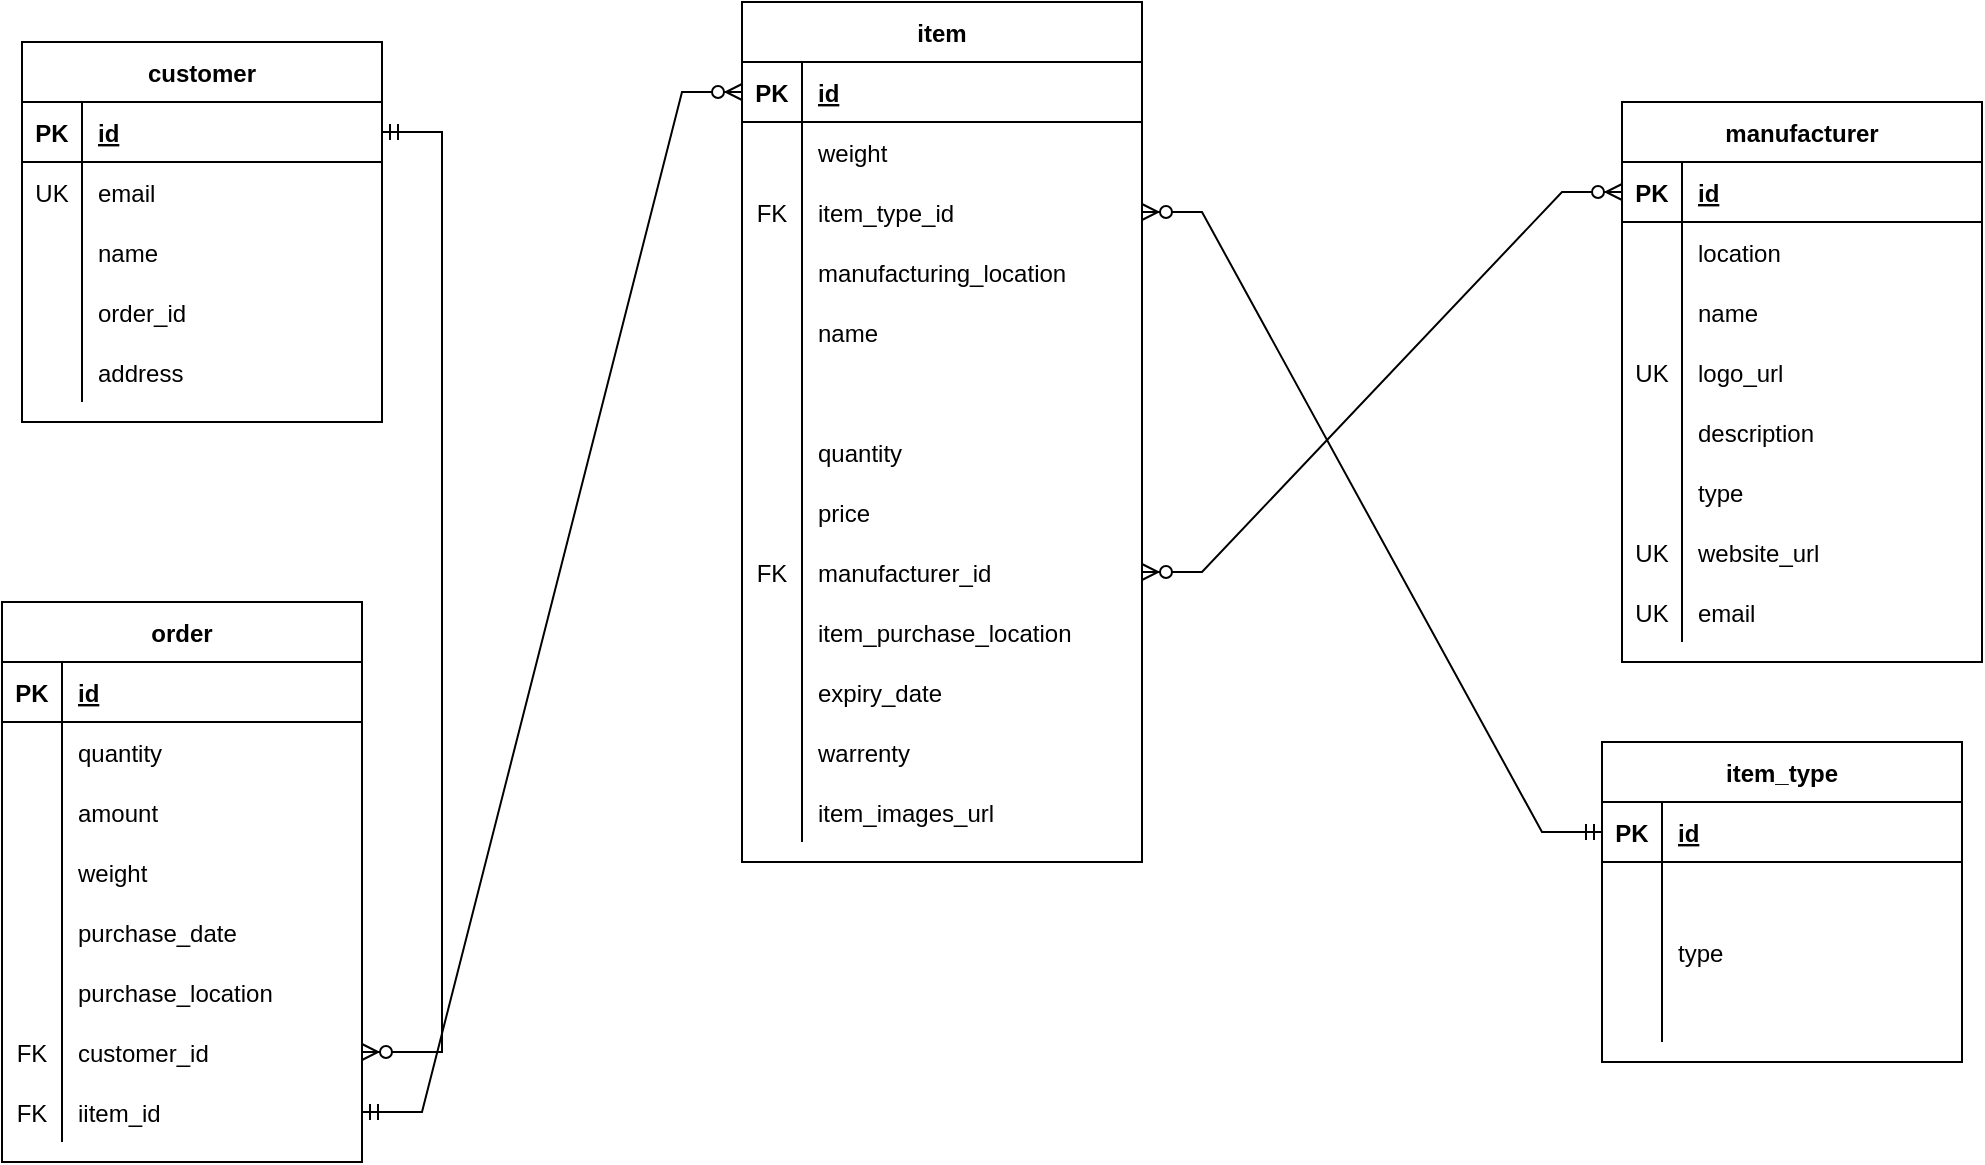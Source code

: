 <mxfile version="16.2.4" type="device"><diagram id="jV7rqLQw4qnhSRSCSf5V" name="Page-1"><mxGraphModel dx="1258" dy="582" grid="1" gridSize="10" guides="1" tooltips="1" connect="1" arrows="1" fold="1" page="1" pageScale="1" pageWidth="827" pageHeight="1169" math="0" shadow="0"><root><mxCell id="0"/><mxCell id="1" parent="0"/><mxCell id="9adHkQ5XP_OvBpDI0vFE-1" value="customer" style="shape=table;startSize=30;container=1;collapsible=1;childLayout=tableLayout;fixedRows=1;rowLines=0;fontStyle=1;align=center;resizeLast=1;" parent="1" vertex="1"><mxGeometry x="90" y="60" width="180" height="190" as="geometry"/></mxCell><mxCell id="9adHkQ5XP_OvBpDI0vFE-2" value="" style="shape=tableRow;horizontal=0;startSize=0;swimlaneHead=0;swimlaneBody=0;fillColor=none;collapsible=0;dropTarget=0;points=[[0,0.5],[1,0.5]];portConstraint=eastwest;top=0;left=0;right=0;bottom=1;" parent="9adHkQ5XP_OvBpDI0vFE-1" vertex="1"><mxGeometry y="30" width="180" height="30" as="geometry"/></mxCell><mxCell id="9adHkQ5XP_OvBpDI0vFE-3" value="PK" style="shape=partialRectangle;connectable=0;fillColor=none;top=0;left=0;bottom=0;right=0;fontStyle=1;overflow=hidden;" parent="9adHkQ5XP_OvBpDI0vFE-2" vertex="1"><mxGeometry width="30" height="30" as="geometry"><mxRectangle width="30" height="30" as="alternateBounds"/></mxGeometry></mxCell><mxCell id="9adHkQ5XP_OvBpDI0vFE-4" value="id" style="shape=partialRectangle;connectable=0;fillColor=none;top=0;left=0;bottom=0;right=0;align=left;spacingLeft=6;fontStyle=5;overflow=hidden;" parent="9adHkQ5XP_OvBpDI0vFE-2" vertex="1"><mxGeometry x="30" width="150" height="30" as="geometry"><mxRectangle width="150" height="30" as="alternateBounds"/></mxGeometry></mxCell><mxCell id="9adHkQ5XP_OvBpDI0vFE-5" value="" style="shape=tableRow;horizontal=0;startSize=0;swimlaneHead=0;swimlaneBody=0;fillColor=none;collapsible=0;dropTarget=0;points=[[0,0.5],[1,0.5]];portConstraint=eastwest;top=0;left=0;right=0;bottom=0;" parent="9adHkQ5XP_OvBpDI0vFE-1" vertex="1"><mxGeometry y="60" width="180" height="30" as="geometry"/></mxCell><mxCell id="9adHkQ5XP_OvBpDI0vFE-6" value="UK" style="shape=partialRectangle;connectable=0;fillColor=none;top=0;left=0;bottom=0;right=0;editable=1;overflow=hidden;" parent="9adHkQ5XP_OvBpDI0vFE-5" vertex="1"><mxGeometry width="30" height="30" as="geometry"><mxRectangle width="30" height="30" as="alternateBounds"/></mxGeometry></mxCell><mxCell id="9adHkQ5XP_OvBpDI0vFE-7" value="email" style="shape=partialRectangle;connectable=0;fillColor=none;top=0;left=0;bottom=0;right=0;align=left;spacingLeft=6;overflow=hidden;" parent="9adHkQ5XP_OvBpDI0vFE-5" vertex="1"><mxGeometry x="30" width="150" height="30" as="geometry"><mxRectangle width="150" height="30" as="alternateBounds"/></mxGeometry></mxCell><mxCell id="9adHkQ5XP_OvBpDI0vFE-8" value="" style="shape=tableRow;horizontal=0;startSize=0;swimlaneHead=0;swimlaneBody=0;fillColor=none;collapsible=0;dropTarget=0;points=[[0,0.5],[1,0.5]];portConstraint=eastwest;top=0;left=0;right=0;bottom=0;" parent="9adHkQ5XP_OvBpDI0vFE-1" vertex="1"><mxGeometry y="90" width="180" height="30" as="geometry"/></mxCell><mxCell id="9adHkQ5XP_OvBpDI0vFE-9" value="" style="shape=partialRectangle;connectable=0;fillColor=none;top=0;left=0;bottom=0;right=0;editable=1;overflow=hidden;" parent="9adHkQ5XP_OvBpDI0vFE-8" vertex="1"><mxGeometry width="30" height="30" as="geometry"><mxRectangle width="30" height="30" as="alternateBounds"/></mxGeometry></mxCell><mxCell id="9adHkQ5XP_OvBpDI0vFE-10" value="name" style="shape=partialRectangle;connectable=0;fillColor=none;top=0;left=0;bottom=0;right=0;align=left;spacingLeft=6;overflow=hidden;" parent="9adHkQ5XP_OvBpDI0vFE-8" vertex="1"><mxGeometry x="30" width="150" height="30" as="geometry"><mxRectangle width="150" height="30" as="alternateBounds"/></mxGeometry></mxCell><mxCell id="9adHkQ5XP_OvBpDI0vFE-11" value="" style="shape=tableRow;horizontal=0;startSize=0;swimlaneHead=0;swimlaneBody=0;fillColor=none;collapsible=0;dropTarget=0;points=[[0,0.5],[1,0.5]];portConstraint=eastwest;top=0;left=0;right=0;bottom=0;" parent="9adHkQ5XP_OvBpDI0vFE-1" vertex="1"><mxGeometry y="120" width="180" height="30" as="geometry"/></mxCell><mxCell id="9adHkQ5XP_OvBpDI0vFE-12" value="" style="shape=partialRectangle;connectable=0;fillColor=none;top=0;left=0;bottom=0;right=0;editable=1;overflow=hidden;" parent="9adHkQ5XP_OvBpDI0vFE-11" vertex="1"><mxGeometry width="30" height="30" as="geometry"><mxRectangle width="30" height="30" as="alternateBounds"/></mxGeometry></mxCell><mxCell id="9adHkQ5XP_OvBpDI0vFE-13" value="order_id" style="shape=partialRectangle;connectable=0;fillColor=none;top=0;left=0;bottom=0;right=0;align=left;spacingLeft=6;overflow=hidden;" parent="9adHkQ5XP_OvBpDI0vFE-11" vertex="1"><mxGeometry x="30" width="150" height="30" as="geometry"><mxRectangle width="150" height="30" as="alternateBounds"/></mxGeometry></mxCell><mxCell id="9adHkQ5XP_OvBpDI0vFE-157" value="" style="shape=tableRow;horizontal=0;startSize=0;swimlaneHead=0;swimlaneBody=0;fillColor=none;collapsible=0;dropTarget=0;points=[[0,0.5],[1,0.5]];portConstraint=eastwest;top=0;left=0;right=0;bottom=0;" parent="9adHkQ5XP_OvBpDI0vFE-1" vertex="1"><mxGeometry y="150" width="180" height="30" as="geometry"/></mxCell><mxCell id="9adHkQ5XP_OvBpDI0vFE-158" value="" style="shape=partialRectangle;connectable=0;fillColor=none;top=0;left=0;bottom=0;right=0;editable=1;overflow=hidden;" parent="9adHkQ5XP_OvBpDI0vFE-157" vertex="1"><mxGeometry width="30" height="30" as="geometry"><mxRectangle width="30" height="30" as="alternateBounds"/></mxGeometry></mxCell><mxCell id="9adHkQ5XP_OvBpDI0vFE-159" value="address" style="shape=partialRectangle;connectable=0;fillColor=none;top=0;left=0;bottom=0;right=0;align=left;spacingLeft=6;overflow=hidden;" parent="9adHkQ5XP_OvBpDI0vFE-157" vertex="1"><mxGeometry x="30" width="150" height="30" as="geometry"><mxRectangle width="150" height="30" as="alternateBounds"/></mxGeometry></mxCell><mxCell id="9adHkQ5XP_OvBpDI0vFE-14" value="item" style="shape=table;startSize=30;container=1;collapsible=1;childLayout=tableLayout;fixedRows=1;rowLines=0;fontStyle=1;align=center;resizeLast=1;" parent="1" vertex="1"><mxGeometry x="450" y="40" width="200" height="430" as="geometry"/></mxCell><mxCell id="9adHkQ5XP_OvBpDI0vFE-15" value="" style="shape=tableRow;horizontal=0;startSize=0;swimlaneHead=0;swimlaneBody=0;fillColor=none;collapsible=0;dropTarget=0;points=[[0,0.5],[1,0.5]];portConstraint=eastwest;top=0;left=0;right=0;bottom=1;" parent="9adHkQ5XP_OvBpDI0vFE-14" vertex="1"><mxGeometry y="30" width="200" height="30" as="geometry"/></mxCell><mxCell id="9adHkQ5XP_OvBpDI0vFE-16" value="PK" style="shape=partialRectangle;connectable=0;fillColor=none;top=0;left=0;bottom=0;right=0;fontStyle=1;overflow=hidden;" parent="9adHkQ5XP_OvBpDI0vFE-15" vertex="1"><mxGeometry width="30" height="30" as="geometry"><mxRectangle width="30" height="30" as="alternateBounds"/></mxGeometry></mxCell><mxCell id="9adHkQ5XP_OvBpDI0vFE-17" value="id" style="shape=partialRectangle;connectable=0;fillColor=none;top=0;left=0;bottom=0;right=0;align=left;spacingLeft=6;fontStyle=5;overflow=hidden;" parent="9adHkQ5XP_OvBpDI0vFE-15" vertex="1"><mxGeometry x="30" width="170" height="30" as="geometry"><mxRectangle width="170" height="30" as="alternateBounds"/></mxGeometry></mxCell><mxCell id="9adHkQ5XP_OvBpDI0vFE-18" value="" style="shape=tableRow;horizontal=0;startSize=0;swimlaneHead=0;swimlaneBody=0;fillColor=none;collapsible=0;dropTarget=0;points=[[0,0.5],[1,0.5]];portConstraint=eastwest;top=0;left=0;right=0;bottom=0;" parent="9adHkQ5XP_OvBpDI0vFE-14" vertex="1"><mxGeometry y="60" width="200" height="30" as="geometry"/></mxCell><mxCell id="9adHkQ5XP_OvBpDI0vFE-19" value="" style="shape=partialRectangle;connectable=0;fillColor=none;top=0;left=0;bottom=0;right=0;editable=1;overflow=hidden;" parent="9adHkQ5XP_OvBpDI0vFE-18" vertex="1"><mxGeometry width="30" height="30" as="geometry"><mxRectangle width="30" height="30" as="alternateBounds"/></mxGeometry></mxCell><mxCell id="9adHkQ5XP_OvBpDI0vFE-20" value="weight" style="shape=partialRectangle;connectable=0;fillColor=none;top=0;left=0;bottom=0;right=0;align=left;spacingLeft=6;overflow=hidden;" parent="9adHkQ5XP_OvBpDI0vFE-18" vertex="1"><mxGeometry x="30" width="170" height="30" as="geometry"><mxRectangle width="170" height="30" as="alternateBounds"/></mxGeometry></mxCell><mxCell id="9adHkQ5XP_OvBpDI0vFE-21" value="" style="shape=tableRow;horizontal=0;startSize=0;swimlaneHead=0;swimlaneBody=0;fillColor=none;collapsible=0;dropTarget=0;points=[[0,0.5],[1,0.5]];portConstraint=eastwest;top=0;left=0;right=0;bottom=0;" parent="9adHkQ5XP_OvBpDI0vFE-14" vertex="1"><mxGeometry y="90" width="200" height="30" as="geometry"/></mxCell><mxCell id="9adHkQ5XP_OvBpDI0vFE-22" value="FK" style="shape=partialRectangle;connectable=0;fillColor=none;top=0;left=0;bottom=0;right=0;editable=1;overflow=hidden;" parent="9adHkQ5XP_OvBpDI0vFE-21" vertex="1"><mxGeometry width="30" height="30" as="geometry"><mxRectangle width="30" height="30" as="alternateBounds"/></mxGeometry></mxCell><mxCell id="9adHkQ5XP_OvBpDI0vFE-23" value="item_type_id" style="shape=partialRectangle;connectable=0;fillColor=none;top=0;left=0;bottom=0;right=0;align=left;spacingLeft=6;overflow=hidden;" parent="9adHkQ5XP_OvBpDI0vFE-21" vertex="1"><mxGeometry x="30" width="170" height="30" as="geometry"><mxRectangle width="170" height="30" as="alternateBounds"/></mxGeometry></mxCell><mxCell id="9adHkQ5XP_OvBpDI0vFE-24" value="" style="shape=tableRow;horizontal=0;startSize=0;swimlaneHead=0;swimlaneBody=0;fillColor=none;collapsible=0;dropTarget=0;points=[[0,0.5],[1,0.5]];portConstraint=eastwest;top=0;left=0;right=0;bottom=0;" parent="9adHkQ5XP_OvBpDI0vFE-14" vertex="1"><mxGeometry y="120" width="200" height="30" as="geometry"/></mxCell><mxCell id="9adHkQ5XP_OvBpDI0vFE-25" value="" style="shape=partialRectangle;connectable=0;fillColor=none;top=0;left=0;bottom=0;right=0;editable=1;overflow=hidden;" parent="9adHkQ5XP_OvBpDI0vFE-24" vertex="1"><mxGeometry width="30" height="30" as="geometry"><mxRectangle width="30" height="30" as="alternateBounds"/></mxGeometry></mxCell><mxCell id="9adHkQ5XP_OvBpDI0vFE-26" value="manufacturing_location" style="shape=partialRectangle;connectable=0;fillColor=none;top=0;left=0;bottom=0;right=0;align=left;spacingLeft=6;overflow=hidden;" parent="9adHkQ5XP_OvBpDI0vFE-24" vertex="1"><mxGeometry x="30" width="170" height="30" as="geometry"><mxRectangle width="170" height="30" as="alternateBounds"/></mxGeometry></mxCell><mxCell id="9adHkQ5XP_OvBpDI0vFE-169" value="" style="shape=tableRow;horizontal=0;startSize=0;swimlaneHead=0;swimlaneBody=0;fillColor=none;collapsible=0;dropTarget=0;points=[[0,0.5],[1,0.5]];portConstraint=eastwest;top=0;left=0;right=0;bottom=0;" parent="9adHkQ5XP_OvBpDI0vFE-14" vertex="1"><mxGeometry y="150" width="200" height="30" as="geometry"/></mxCell><mxCell id="9adHkQ5XP_OvBpDI0vFE-170" value="" style="shape=partialRectangle;connectable=0;fillColor=none;top=0;left=0;bottom=0;right=0;editable=1;overflow=hidden;" parent="9adHkQ5XP_OvBpDI0vFE-169" vertex="1"><mxGeometry width="30" height="30" as="geometry"><mxRectangle width="30" height="30" as="alternateBounds"/></mxGeometry></mxCell><mxCell id="9adHkQ5XP_OvBpDI0vFE-171" value="name" style="shape=partialRectangle;connectable=0;fillColor=none;top=0;left=0;bottom=0;right=0;align=left;spacingLeft=6;overflow=hidden;" parent="9adHkQ5XP_OvBpDI0vFE-169" vertex="1"><mxGeometry x="30" width="170" height="30" as="geometry"><mxRectangle width="170" height="30" as="alternateBounds"/></mxGeometry></mxCell><mxCell id="9adHkQ5XP_OvBpDI0vFE-172" value="" style="shape=tableRow;horizontal=0;startSize=0;swimlaneHead=0;swimlaneBody=0;fillColor=none;collapsible=0;dropTarget=0;points=[[0,0.5],[1,0.5]];portConstraint=eastwest;top=0;left=0;right=0;bottom=0;" parent="9adHkQ5XP_OvBpDI0vFE-14" vertex="1"><mxGeometry y="180" width="200" height="30" as="geometry"/></mxCell><mxCell id="9adHkQ5XP_OvBpDI0vFE-173" value="" style="shape=partialRectangle;connectable=0;fillColor=none;top=0;left=0;bottom=0;right=0;editable=1;overflow=hidden;" parent="9adHkQ5XP_OvBpDI0vFE-172" vertex="1"><mxGeometry width="30" height="30" as="geometry"><mxRectangle width="30" height="30" as="alternateBounds"/></mxGeometry></mxCell><mxCell id="9adHkQ5XP_OvBpDI0vFE-174" value="" style="shape=partialRectangle;connectable=0;fillColor=none;top=0;left=0;bottom=0;right=0;align=left;spacingLeft=6;overflow=hidden;" parent="9adHkQ5XP_OvBpDI0vFE-172" vertex="1"><mxGeometry x="30" width="170" height="30" as="geometry"><mxRectangle width="170" height="30" as="alternateBounds"/></mxGeometry></mxCell><mxCell id="9adHkQ5XP_OvBpDI0vFE-175" value="" style="shape=tableRow;horizontal=0;startSize=0;swimlaneHead=0;swimlaneBody=0;fillColor=none;collapsible=0;dropTarget=0;points=[[0,0.5],[1,0.5]];portConstraint=eastwest;top=0;left=0;right=0;bottom=0;" parent="9adHkQ5XP_OvBpDI0vFE-14" vertex="1"><mxGeometry y="210" width="200" height="30" as="geometry"/></mxCell><mxCell id="9adHkQ5XP_OvBpDI0vFE-176" value="" style="shape=partialRectangle;connectable=0;fillColor=none;top=0;left=0;bottom=0;right=0;editable=1;overflow=hidden;" parent="9adHkQ5XP_OvBpDI0vFE-175" vertex="1"><mxGeometry width="30" height="30" as="geometry"><mxRectangle width="30" height="30" as="alternateBounds"/></mxGeometry></mxCell><mxCell id="9adHkQ5XP_OvBpDI0vFE-177" value="quantity" style="shape=partialRectangle;connectable=0;fillColor=none;top=0;left=0;bottom=0;right=0;align=left;spacingLeft=6;overflow=hidden;" parent="9adHkQ5XP_OvBpDI0vFE-175" vertex="1"><mxGeometry x="30" width="170" height="30" as="geometry"><mxRectangle width="170" height="30" as="alternateBounds"/></mxGeometry></mxCell><mxCell id="9adHkQ5XP_OvBpDI0vFE-178" value="" style="shape=tableRow;horizontal=0;startSize=0;swimlaneHead=0;swimlaneBody=0;fillColor=none;collapsible=0;dropTarget=0;points=[[0,0.5],[1,0.5]];portConstraint=eastwest;top=0;left=0;right=0;bottom=0;" parent="9adHkQ5XP_OvBpDI0vFE-14" vertex="1"><mxGeometry y="240" width="200" height="30" as="geometry"/></mxCell><mxCell id="9adHkQ5XP_OvBpDI0vFE-179" value="" style="shape=partialRectangle;connectable=0;fillColor=none;top=0;left=0;bottom=0;right=0;editable=1;overflow=hidden;" parent="9adHkQ5XP_OvBpDI0vFE-178" vertex="1"><mxGeometry width="30" height="30" as="geometry"><mxRectangle width="30" height="30" as="alternateBounds"/></mxGeometry></mxCell><mxCell id="9adHkQ5XP_OvBpDI0vFE-180" value="price" style="shape=partialRectangle;connectable=0;fillColor=none;top=0;left=0;bottom=0;right=0;align=left;spacingLeft=6;overflow=hidden;" parent="9adHkQ5XP_OvBpDI0vFE-178" vertex="1"><mxGeometry x="30" width="170" height="30" as="geometry"><mxRectangle width="170" height="30" as="alternateBounds"/></mxGeometry></mxCell><mxCell id="9adHkQ5XP_OvBpDI0vFE-181" value="" style="shape=tableRow;horizontal=0;startSize=0;swimlaneHead=0;swimlaneBody=0;fillColor=none;collapsible=0;dropTarget=0;points=[[0,0.5],[1,0.5]];portConstraint=eastwest;top=0;left=0;right=0;bottom=0;" parent="9adHkQ5XP_OvBpDI0vFE-14" vertex="1"><mxGeometry y="270" width="200" height="30" as="geometry"/></mxCell><mxCell id="9adHkQ5XP_OvBpDI0vFE-182" value="FK" style="shape=partialRectangle;connectable=0;fillColor=none;top=0;left=0;bottom=0;right=0;editable=1;overflow=hidden;" parent="9adHkQ5XP_OvBpDI0vFE-181" vertex="1"><mxGeometry width="30" height="30" as="geometry"><mxRectangle width="30" height="30" as="alternateBounds"/></mxGeometry></mxCell><mxCell id="9adHkQ5XP_OvBpDI0vFE-183" value="manufacturer_id" style="shape=partialRectangle;connectable=0;fillColor=none;top=0;left=0;bottom=0;right=0;align=left;spacingLeft=6;overflow=hidden;" parent="9adHkQ5XP_OvBpDI0vFE-181" vertex="1"><mxGeometry x="30" width="170" height="30" as="geometry"><mxRectangle width="170" height="30" as="alternateBounds"/></mxGeometry></mxCell><mxCell id="9adHkQ5XP_OvBpDI0vFE-184" value="" style="shape=tableRow;horizontal=0;startSize=0;swimlaneHead=0;swimlaneBody=0;fillColor=none;collapsible=0;dropTarget=0;points=[[0,0.5],[1,0.5]];portConstraint=eastwest;top=0;left=0;right=0;bottom=0;" parent="9adHkQ5XP_OvBpDI0vFE-14" vertex="1"><mxGeometry y="300" width="200" height="30" as="geometry"/></mxCell><mxCell id="9adHkQ5XP_OvBpDI0vFE-185" value="" style="shape=partialRectangle;connectable=0;fillColor=none;top=0;left=0;bottom=0;right=0;editable=1;overflow=hidden;" parent="9adHkQ5XP_OvBpDI0vFE-184" vertex="1"><mxGeometry width="30" height="30" as="geometry"><mxRectangle width="30" height="30" as="alternateBounds"/></mxGeometry></mxCell><mxCell id="9adHkQ5XP_OvBpDI0vFE-186" value="item_purchase_location" style="shape=partialRectangle;connectable=0;fillColor=none;top=0;left=0;bottom=0;right=0;align=left;spacingLeft=6;overflow=hidden;" parent="9adHkQ5XP_OvBpDI0vFE-184" vertex="1"><mxGeometry x="30" width="170" height="30" as="geometry"><mxRectangle width="170" height="30" as="alternateBounds"/></mxGeometry></mxCell><mxCell id="9adHkQ5XP_OvBpDI0vFE-187" value="" style="shape=tableRow;horizontal=0;startSize=0;swimlaneHead=0;swimlaneBody=0;fillColor=none;collapsible=0;dropTarget=0;points=[[0,0.5],[1,0.5]];portConstraint=eastwest;top=0;left=0;right=0;bottom=0;" parent="9adHkQ5XP_OvBpDI0vFE-14" vertex="1"><mxGeometry y="330" width="200" height="30" as="geometry"/></mxCell><mxCell id="9adHkQ5XP_OvBpDI0vFE-188" value="" style="shape=partialRectangle;connectable=0;fillColor=none;top=0;left=0;bottom=0;right=0;editable=1;overflow=hidden;" parent="9adHkQ5XP_OvBpDI0vFE-187" vertex="1"><mxGeometry width="30" height="30" as="geometry"><mxRectangle width="30" height="30" as="alternateBounds"/></mxGeometry></mxCell><mxCell id="9adHkQ5XP_OvBpDI0vFE-189" value="expiry_date" style="shape=partialRectangle;connectable=0;fillColor=none;top=0;left=0;bottom=0;right=0;align=left;spacingLeft=6;overflow=hidden;" parent="9adHkQ5XP_OvBpDI0vFE-187" vertex="1"><mxGeometry x="30" width="170" height="30" as="geometry"><mxRectangle width="170" height="30" as="alternateBounds"/></mxGeometry></mxCell><mxCell id="9adHkQ5XP_OvBpDI0vFE-190" value="" style="shape=tableRow;horizontal=0;startSize=0;swimlaneHead=0;swimlaneBody=0;fillColor=none;collapsible=0;dropTarget=0;points=[[0,0.5],[1,0.5]];portConstraint=eastwest;top=0;left=0;right=0;bottom=0;" parent="9adHkQ5XP_OvBpDI0vFE-14" vertex="1"><mxGeometry y="360" width="200" height="30" as="geometry"/></mxCell><mxCell id="9adHkQ5XP_OvBpDI0vFE-191" value="" style="shape=partialRectangle;connectable=0;fillColor=none;top=0;left=0;bottom=0;right=0;editable=1;overflow=hidden;" parent="9adHkQ5XP_OvBpDI0vFE-190" vertex="1"><mxGeometry width="30" height="30" as="geometry"><mxRectangle width="30" height="30" as="alternateBounds"/></mxGeometry></mxCell><mxCell id="9adHkQ5XP_OvBpDI0vFE-192" value="warrenty" style="shape=partialRectangle;connectable=0;fillColor=none;top=0;left=0;bottom=0;right=0;align=left;spacingLeft=6;overflow=hidden;" parent="9adHkQ5XP_OvBpDI0vFE-190" vertex="1"><mxGeometry x="30" width="170" height="30" as="geometry"><mxRectangle width="170" height="30" as="alternateBounds"/></mxGeometry></mxCell><mxCell id="9adHkQ5XP_OvBpDI0vFE-193" value="" style="shape=tableRow;horizontal=0;startSize=0;swimlaneHead=0;swimlaneBody=0;fillColor=none;collapsible=0;dropTarget=0;points=[[0,0.5],[1,0.5]];portConstraint=eastwest;top=0;left=0;right=0;bottom=0;" parent="9adHkQ5XP_OvBpDI0vFE-14" vertex="1"><mxGeometry y="390" width="200" height="30" as="geometry"/></mxCell><mxCell id="9adHkQ5XP_OvBpDI0vFE-194" value="" style="shape=partialRectangle;connectable=0;fillColor=none;top=0;left=0;bottom=0;right=0;editable=1;overflow=hidden;" parent="9adHkQ5XP_OvBpDI0vFE-193" vertex="1"><mxGeometry width="30" height="30" as="geometry"><mxRectangle width="30" height="30" as="alternateBounds"/></mxGeometry></mxCell><mxCell id="9adHkQ5XP_OvBpDI0vFE-195" value="item_images_url" style="shape=partialRectangle;connectable=0;fillColor=none;top=0;left=0;bottom=0;right=0;align=left;spacingLeft=6;overflow=hidden;" parent="9adHkQ5XP_OvBpDI0vFE-193" vertex="1"><mxGeometry x="30" width="170" height="30" as="geometry"><mxRectangle width="170" height="30" as="alternateBounds"/></mxGeometry></mxCell><mxCell id="9adHkQ5XP_OvBpDI0vFE-27" value="order" style="shape=table;startSize=30;container=1;collapsible=1;childLayout=tableLayout;fixedRows=1;rowLines=0;fontStyle=1;align=center;resizeLast=1;" parent="1" vertex="1"><mxGeometry x="80" y="340" width="180" height="280" as="geometry"/></mxCell><mxCell id="9adHkQ5XP_OvBpDI0vFE-28" value="" style="shape=tableRow;horizontal=0;startSize=0;swimlaneHead=0;swimlaneBody=0;fillColor=none;collapsible=0;dropTarget=0;points=[[0,0.5],[1,0.5]];portConstraint=eastwest;top=0;left=0;right=0;bottom=1;" parent="9adHkQ5XP_OvBpDI0vFE-27" vertex="1"><mxGeometry y="30" width="180" height="30" as="geometry"/></mxCell><mxCell id="9adHkQ5XP_OvBpDI0vFE-29" value="PK" style="shape=partialRectangle;connectable=0;fillColor=none;top=0;left=0;bottom=0;right=0;fontStyle=1;overflow=hidden;" parent="9adHkQ5XP_OvBpDI0vFE-28" vertex="1"><mxGeometry width="30" height="30" as="geometry"><mxRectangle width="30" height="30" as="alternateBounds"/></mxGeometry></mxCell><mxCell id="9adHkQ5XP_OvBpDI0vFE-30" value="id" style="shape=partialRectangle;connectable=0;fillColor=none;top=0;left=0;bottom=0;right=0;align=left;spacingLeft=6;fontStyle=5;overflow=hidden;" parent="9adHkQ5XP_OvBpDI0vFE-28" vertex="1"><mxGeometry x="30" width="150" height="30" as="geometry"><mxRectangle width="150" height="30" as="alternateBounds"/></mxGeometry></mxCell><mxCell id="9adHkQ5XP_OvBpDI0vFE-31" value="" style="shape=tableRow;horizontal=0;startSize=0;swimlaneHead=0;swimlaneBody=0;fillColor=none;collapsible=0;dropTarget=0;points=[[0,0.5],[1,0.5]];portConstraint=eastwest;top=0;left=0;right=0;bottom=0;" parent="9adHkQ5XP_OvBpDI0vFE-27" vertex="1"><mxGeometry y="60" width="180" height="30" as="geometry"/></mxCell><mxCell id="9adHkQ5XP_OvBpDI0vFE-32" value="" style="shape=partialRectangle;connectable=0;fillColor=none;top=0;left=0;bottom=0;right=0;editable=1;overflow=hidden;" parent="9adHkQ5XP_OvBpDI0vFE-31" vertex="1"><mxGeometry width="30" height="30" as="geometry"><mxRectangle width="30" height="30" as="alternateBounds"/></mxGeometry></mxCell><mxCell id="9adHkQ5XP_OvBpDI0vFE-33" value="quantity" style="shape=partialRectangle;connectable=0;fillColor=none;top=0;left=0;bottom=0;right=0;align=left;spacingLeft=6;overflow=hidden;" parent="9adHkQ5XP_OvBpDI0vFE-31" vertex="1"><mxGeometry x="30" width="150" height="30" as="geometry"><mxRectangle width="150" height="30" as="alternateBounds"/></mxGeometry></mxCell><mxCell id="9adHkQ5XP_OvBpDI0vFE-34" value="" style="shape=tableRow;horizontal=0;startSize=0;swimlaneHead=0;swimlaneBody=0;fillColor=none;collapsible=0;dropTarget=0;points=[[0,0.5],[1,0.5]];portConstraint=eastwest;top=0;left=0;right=0;bottom=0;" parent="9adHkQ5XP_OvBpDI0vFE-27" vertex="1"><mxGeometry y="90" width="180" height="30" as="geometry"/></mxCell><mxCell id="9adHkQ5XP_OvBpDI0vFE-35" value="" style="shape=partialRectangle;connectable=0;fillColor=none;top=0;left=0;bottom=0;right=0;editable=1;overflow=hidden;" parent="9adHkQ5XP_OvBpDI0vFE-34" vertex="1"><mxGeometry width="30" height="30" as="geometry"><mxRectangle width="30" height="30" as="alternateBounds"/></mxGeometry></mxCell><mxCell id="9adHkQ5XP_OvBpDI0vFE-36" value="amount" style="shape=partialRectangle;connectable=0;fillColor=none;top=0;left=0;bottom=0;right=0;align=left;spacingLeft=6;overflow=hidden;" parent="9adHkQ5XP_OvBpDI0vFE-34" vertex="1"><mxGeometry x="30" width="150" height="30" as="geometry"><mxRectangle width="150" height="30" as="alternateBounds"/></mxGeometry></mxCell><mxCell id="9adHkQ5XP_OvBpDI0vFE-37" value="" style="shape=tableRow;horizontal=0;startSize=0;swimlaneHead=0;swimlaneBody=0;fillColor=none;collapsible=0;dropTarget=0;points=[[0,0.5],[1,0.5]];portConstraint=eastwest;top=0;left=0;right=0;bottom=0;" parent="9adHkQ5XP_OvBpDI0vFE-27" vertex="1"><mxGeometry y="120" width="180" height="30" as="geometry"/></mxCell><mxCell id="9adHkQ5XP_OvBpDI0vFE-38" value="" style="shape=partialRectangle;connectable=0;fillColor=none;top=0;left=0;bottom=0;right=0;editable=1;overflow=hidden;" parent="9adHkQ5XP_OvBpDI0vFE-37" vertex="1"><mxGeometry width="30" height="30" as="geometry"><mxRectangle width="30" height="30" as="alternateBounds"/></mxGeometry></mxCell><mxCell id="9adHkQ5XP_OvBpDI0vFE-39" value="weight" style="shape=partialRectangle;connectable=0;fillColor=none;top=0;left=0;bottom=0;right=0;align=left;spacingLeft=6;overflow=hidden;" parent="9adHkQ5XP_OvBpDI0vFE-37" vertex="1"><mxGeometry x="30" width="150" height="30" as="geometry"><mxRectangle width="150" height="30" as="alternateBounds"/></mxGeometry></mxCell><mxCell id="9adHkQ5XP_OvBpDI0vFE-196" value="" style="shape=tableRow;horizontal=0;startSize=0;swimlaneHead=0;swimlaneBody=0;fillColor=none;collapsible=0;dropTarget=0;points=[[0,0.5],[1,0.5]];portConstraint=eastwest;top=0;left=0;right=0;bottom=0;" parent="9adHkQ5XP_OvBpDI0vFE-27" vertex="1"><mxGeometry y="150" width="180" height="30" as="geometry"/></mxCell><mxCell id="9adHkQ5XP_OvBpDI0vFE-197" value="" style="shape=partialRectangle;connectable=0;fillColor=none;top=0;left=0;bottom=0;right=0;editable=1;overflow=hidden;" parent="9adHkQ5XP_OvBpDI0vFE-196" vertex="1"><mxGeometry width="30" height="30" as="geometry"><mxRectangle width="30" height="30" as="alternateBounds"/></mxGeometry></mxCell><mxCell id="9adHkQ5XP_OvBpDI0vFE-198" value="purchase_date" style="shape=partialRectangle;connectable=0;fillColor=none;top=0;left=0;bottom=0;right=0;align=left;spacingLeft=6;overflow=hidden;" parent="9adHkQ5XP_OvBpDI0vFE-196" vertex="1"><mxGeometry x="30" width="150" height="30" as="geometry"><mxRectangle width="150" height="30" as="alternateBounds"/></mxGeometry></mxCell><mxCell id="9adHkQ5XP_OvBpDI0vFE-199" value="" style="shape=tableRow;horizontal=0;startSize=0;swimlaneHead=0;swimlaneBody=0;fillColor=none;collapsible=0;dropTarget=0;points=[[0,0.5],[1,0.5]];portConstraint=eastwest;top=0;left=0;right=0;bottom=0;" parent="9adHkQ5XP_OvBpDI0vFE-27" vertex="1"><mxGeometry y="180" width="180" height="30" as="geometry"/></mxCell><mxCell id="9adHkQ5XP_OvBpDI0vFE-200" value="" style="shape=partialRectangle;connectable=0;fillColor=none;top=0;left=0;bottom=0;right=0;editable=1;overflow=hidden;" parent="9adHkQ5XP_OvBpDI0vFE-199" vertex="1"><mxGeometry width="30" height="30" as="geometry"><mxRectangle width="30" height="30" as="alternateBounds"/></mxGeometry></mxCell><mxCell id="9adHkQ5XP_OvBpDI0vFE-201" value="purchase_location" style="shape=partialRectangle;connectable=0;fillColor=none;top=0;left=0;bottom=0;right=0;align=left;spacingLeft=6;overflow=hidden;" parent="9adHkQ5XP_OvBpDI0vFE-199" vertex="1"><mxGeometry x="30" width="150" height="30" as="geometry"><mxRectangle width="150" height="30" as="alternateBounds"/></mxGeometry></mxCell><mxCell id="9adHkQ5XP_OvBpDI0vFE-202" value="" style="shape=tableRow;horizontal=0;startSize=0;swimlaneHead=0;swimlaneBody=0;fillColor=none;collapsible=0;dropTarget=0;points=[[0,0.5],[1,0.5]];portConstraint=eastwest;top=0;left=0;right=0;bottom=0;" parent="9adHkQ5XP_OvBpDI0vFE-27" vertex="1"><mxGeometry y="210" width="180" height="30" as="geometry"/></mxCell><mxCell id="9adHkQ5XP_OvBpDI0vFE-203" value="FK" style="shape=partialRectangle;connectable=0;fillColor=none;top=0;left=0;bottom=0;right=0;editable=1;overflow=hidden;" parent="9adHkQ5XP_OvBpDI0vFE-202" vertex="1"><mxGeometry width="30" height="30" as="geometry"><mxRectangle width="30" height="30" as="alternateBounds"/></mxGeometry></mxCell><mxCell id="9adHkQ5XP_OvBpDI0vFE-204" value="customer_id" style="shape=partialRectangle;connectable=0;fillColor=none;top=0;left=0;bottom=0;right=0;align=left;spacingLeft=6;overflow=hidden;" parent="9adHkQ5XP_OvBpDI0vFE-202" vertex="1"><mxGeometry x="30" width="150" height="30" as="geometry"><mxRectangle width="150" height="30" as="alternateBounds"/></mxGeometry></mxCell><mxCell id="9adHkQ5XP_OvBpDI0vFE-205" value="" style="shape=tableRow;horizontal=0;startSize=0;swimlaneHead=0;swimlaneBody=0;fillColor=none;collapsible=0;dropTarget=0;points=[[0,0.5],[1,0.5]];portConstraint=eastwest;top=0;left=0;right=0;bottom=0;" parent="9adHkQ5XP_OvBpDI0vFE-27" vertex="1"><mxGeometry y="240" width="180" height="30" as="geometry"/></mxCell><mxCell id="9adHkQ5XP_OvBpDI0vFE-206" value="FK" style="shape=partialRectangle;connectable=0;fillColor=none;top=0;left=0;bottom=0;right=0;editable=1;overflow=hidden;" parent="9adHkQ5XP_OvBpDI0vFE-205" vertex="1"><mxGeometry width="30" height="30" as="geometry"><mxRectangle width="30" height="30" as="alternateBounds"/></mxGeometry></mxCell><mxCell id="9adHkQ5XP_OvBpDI0vFE-207" value="iitem_id" style="shape=partialRectangle;connectable=0;fillColor=none;top=0;left=0;bottom=0;right=0;align=left;spacingLeft=6;overflow=hidden;" parent="9adHkQ5XP_OvBpDI0vFE-205" vertex="1"><mxGeometry x="30" width="150" height="30" as="geometry"><mxRectangle width="150" height="30" as="alternateBounds"/></mxGeometry></mxCell><mxCell id="9adHkQ5XP_OvBpDI0vFE-53" value="item_type" style="shape=table;startSize=30;container=1;collapsible=1;childLayout=tableLayout;fixedRows=1;rowLines=0;fontStyle=1;align=center;resizeLast=1;" parent="1" vertex="1"><mxGeometry x="880" y="410" width="180" height="160" as="geometry"/></mxCell><mxCell id="9adHkQ5XP_OvBpDI0vFE-54" value="" style="shape=tableRow;horizontal=0;startSize=0;swimlaneHead=0;swimlaneBody=0;fillColor=none;collapsible=0;dropTarget=0;points=[[0,0.5],[1,0.5]];portConstraint=eastwest;top=0;left=0;right=0;bottom=1;" parent="9adHkQ5XP_OvBpDI0vFE-53" vertex="1"><mxGeometry y="30" width="180" height="30" as="geometry"/></mxCell><mxCell id="9adHkQ5XP_OvBpDI0vFE-55" value="PK" style="shape=partialRectangle;connectable=0;fillColor=none;top=0;left=0;bottom=0;right=0;fontStyle=1;overflow=hidden;" parent="9adHkQ5XP_OvBpDI0vFE-54" vertex="1"><mxGeometry width="30" height="30" as="geometry"><mxRectangle width="30" height="30" as="alternateBounds"/></mxGeometry></mxCell><mxCell id="9adHkQ5XP_OvBpDI0vFE-56" value="id" style="shape=partialRectangle;connectable=0;fillColor=none;top=0;left=0;bottom=0;right=0;align=left;spacingLeft=6;fontStyle=5;overflow=hidden;" parent="9adHkQ5XP_OvBpDI0vFE-54" vertex="1"><mxGeometry x="30" width="150" height="30" as="geometry"><mxRectangle width="150" height="30" as="alternateBounds"/></mxGeometry></mxCell><mxCell id="9adHkQ5XP_OvBpDI0vFE-57" value="" style="shape=tableRow;horizontal=0;startSize=0;swimlaneHead=0;swimlaneBody=0;fillColor=none;collapsible=0;dropTarget=0;points=[[0,0.5],[1,0.5]];portConstraint=eastwest;top=0;left=0;right=0;bottom=0;" parent="9adHkQ5XP_OvBpDI0vFE-53" vertex="1"><mxGeometry y="60" width="180" height="30" as="geometry"/></mxCell><mxCell id="9adHkQ5XP_OvBpDI0vFE-58" value="" style="shape=partialRectangle;connectable=0;fillColor=none;top=0;left=0;bottom=0;right=0;editable=1;overflow=hidden;" parent="9adHkQ5XP_OvBpDI0vFE-57" vertex="1"><mxGeometry width="30" height="30" as="geometry"><mxRectangle width="30" height="30" as="alternateBounds"/></mxGeometry></mxCell><mxCell id="9adHkQ5XP_OvBpDI0vFE-59" value="" style="shape=partialRectangle;connectable=0;fillColor=none;top=0;left=0;bottom=0;right=0;align=left;spacingLeft=6;overflow=hidden;" parent="9adHkQ5XP_OvBpDI0vFE-57" vertex="1"><mxGeometry x="30" width="150" height="30" as="geometry"><mxRectangle width="150" height="30" as="alternateBounds"/></mxGeometry></mxCell><mxCell id="9adHkQ5XP_OvBpDI0vFE-60" value="" style="shape=tableRow;horizontal=0;startSize=0;swimlaneHead=0;swimlaneBody=0;fillColor=none;collapsible=0;dropTarget=0;points=[[0,0.5],[1,0.5]];portConstraint=eastwest;top=0;left=0;right=0;bottom=0;" parent="9adHkQ5XP_OvBpDI0vFE-53" vertex="1"><mxGeometry y="90" width="180" height="30" as="geometry"/></mxCell><mxCell id="9adHkQ5XP_OvBpDI0vFE-61" value="" style="shape=partialRectangle;connectable=0;fillColor=none;top=0;left=0;bottom=0;right=0;editable=1;overflow=hidden;" parent="9adHkQ5XP_OvBpDI0vFE-60" vertex="1"><mxGeometry width="30" height="30" as="geometry"><mxRectangle width="30" height="30" as="alternateBounds"/></mxGeometry></mxCell><mxCell id="9adHkQ5XP_OvBpDI0vFE-62" value="type" style="shape=partialRectangle;connectable=0;fillColor=none;top=0;left=0;bottom=0;right=0;align=left;spacingLeft=6;overflow=hidden;" parent="9adHkQ5XP_OvBpDI0vFE-60" vertex="1"><mxGeometry x="30" width="150" height="30" as="geometry"><mxRectangle width="150" height="30" as="alternateBounds"/></mxGeometry></mxCell><mxCell id="9adHkQ5XP_OvBpDI0vFE-63" value="" style="shape=tableRow;horizontal=0;startSize=0;swimlaneHead=0;swimlaneBody=0;fillColor=none;collapsible=0;dropTarget=0;points=[[0,0.5],[1,0.5]];portConstraint=eastwest;top=0;left=0;right=0;bottom=0;" parent="9adHkQ5XP_OvBpDI0vFE-53" vertex="1"><mxGeometry y="120" width="180" height="30" as="geometry"/></mxCell><mxCell id="9adHkQ5XP_OvBpDI0vFE-64" value="" style="shape=partialRectangle;connectable=0;fillColor=none;top=0;left=0;bottom=0;right=0;editable=1;overflow=hidden;" parent="9adHkQ5XP_OvBpDI0vFE-63" vertex="1"><mxGeometry width="30" height="30" as="geometry"><mxRectangle width="30" height="30" as="alternateBounds"/></mxGeometry></mxCell><mxCell id="9adHkQ5XP_OvBpDI0vFE-65" value="" style="shape=partialRectangle;connectable=0;fillColor=none;top=0;left=0;bottom=0;right=0;align=left;spacingLeft=6;overflow=hidden;" parent="9adHkQ5XP_OvBpDI0vFE-63" vertex="1"><mxGeometry x="30" width="150" height="30" as="geometry"><mxRectangle width="150" height="30" as="alternateBounds"/></mxGeometry></mxCell><mxCell id="9adHkQ5XP_OvBpDI0vFE-92" value="manufacturer" style="shape=table;startSize=30;container=1;collapsible=1;childLayout=tableLayout;fixedRows=1;rowLines=0;fontStyle=1;align=center;resizeLast=1;" parent="1" vertex="1"><mxGeometry x="890" y="90" width="180" height="280" as="geometry"/></mxCell><mxCell id="9adHkQ5XP_OvBpDI0vFE-93" value="" style="shape=tableRow;horizontal=0;startSize=0;swimlaneHead=0;swimlaneBody=0;fillColor=none;collapsible=0;dropTarget=0;points=[[0,0.5],[1,0.5]];portConstraint=eastwest;top=0;left=0;right=0;bottom=1;" parent="9adHkQ5XP_OvBpDI0vFE-92" vertex="1"><mxGeometry y="30" width="180" height="30" as="geometry"/></mxCell><mxCell id="9adHkQ5XP_OvBpDI0vFE-94" value="PK" style="shape=partialRectangle;connectable=0;fillColor=none;top=0;left=0;bottom=0;right=0;fontStyle=1;overflow=hidden;" parent="9adHkQ5XP_OvBpDI0vFE-93" vertex="1"><mxGeometry width="30" height="30" as="geometry"><mxRectangle width="30" height="30" as="alternateBounds"/></mxGeometry></mxCell><mxCell id="9adHkQ5XP_OvBpDI0vFE-95" value="id" style="shape=partialRectangle;connectable=0;fillColor=none;top=0;left=0;bottom=0;right=0;align=left;spacingLeft=6;fontStyle=5;overflow=hidden;" parent="9adHkQ5XP_OvBpDI0vFE-93" vertex="1"><mxGeometry x="30" width="150" height="30" as="geometry"><mxRectangle width="150" height="30" as="alternateBounds"/></mxGeometry></mxCell><mxCell id="9adHkQ5XP_OvBpDI0vFE-96" value="" style="shape=tableRow;horizontal=0;startSize=0;swimlaneHead=0;swimlaneBody=0;fillColor=none;collapsible=0;dropTarget=0;points=[[0,0.5],[1,0.5]];portConstraint=eastwest;top=0;left=0;right=0;bottom=0;" parent="9adHkQ5XP_OvBpDI0vFE-92" vertex="1"><mxGeometry y="60" width="180" height="30" as="geometry"/></mxCell><mxCell id="9adHkQ5XP_OvBpDI0vFE-97" value="" style="shape=partialRectangle;connectable=0;fillColor=none;top=0;left=0;bottom=0;right=0;editable=1;overflow=hidden;" parent="9adHkQ5XP_OvBpDI0vFE-96" vertex="1"><mxGeometry width="30" height="30" as="geometry"><mxRectangle width="30" height="30" as="alternateBounds"/></mxGeometry></mxCell><mxCell id="9adHkQ5XP_OvBpDI0vFE-98" value="location" style="shape=partialRectangle;connectable=0;fillColor=none;top=0;left=0;bottom=0;right=0;align=left;spacingLeft=6;overflow=hidden;" parent="9adHkQ5XP_OvBpDI0vFE-96" vertex="1"><mxGeometry x="30" width="150" height="30" as="geometry"><mxRectangle width="150" height="30" as="alternateBounds"/></mxGeometry></mxCell><mxCell id="9adHkQ5XP_OvBpDI0vFE-99" value="" style="shape=tableRow;horizontal=0;startSize=0;swimlaneHead=0;swimlaneBody=0;fillColor=none;collapsible=0;dropTarget=0;points=[[0,0.5],[1,0.5]];portConstraint=eastwest;top=0;left=0;right=0;bottom=0;" parent="9adHkQ5XP_OvBpDI0vFE-92" vertex="1"><mxGeometry y="90" width="180" height="30" as="geometry"/></mxCell><mxCell id="9adHkQ5XP_OvBpDI0vFE-100" value="" style="shape=partialRectangle;connectable=0;fillColor=none;top=0;left=0;bottom=0;right=0;editable=1;overflow=hidden;" parent="9adHkQ5XP_OvBpDI0vFE-99" vertex="1"><mxGeometry width="30" height="30" as="geometry"><mxRectangle width="30" height="30" as="alternateBounds"/></mxGeometry></mxCell><mxCell id="9adHkQ5XP_OvBpDI0vFE-101" value="name" style="shape=partialRectangle;connectable=0;fillColor=none;top=0;left=0;bottom=0;right=0;align=left;spacingLeft=6;overflow=hidden;" parent="9adHkQ5XP_OvBpDI0vFE-99" vertex="1"><mxGeometry x="30" width="150" height="30" as="geometry"><mxRectangle width="150" height="30" as="alternateBounds"/></mxGeometry></mxCell><mxCell id="9adHkQ5XP_OvBpDI0vFE-102" value="" style="shape=tableRow;horizontal=0;startSize=0;swimlaneHead=0;swimlaneBody=0;fillColor=none;collapsible=0;dropTarget=0;points=[[0,0.5],[1,0.5]];portConstraint=eastwest;top=0;left=0;right=0;bottom=0;" parent="9adHkQ5XP_OvBpDI0vFE-92" vertex="1"><mxGeometry y="120" width="180" height="30" as="geometry"/></mxCell><mxCell id="9adHkQ5XP_OvBpDI0vFE-103" value="UK" style="shape=partialRectangle;connectable=0;fillColor=none;top=0;left=0;bottom=0;right=0;editable=1;overflow=hidden;" parent="9adHkQ5XP_OvBpDI0vFE-102" vertex="1"><mxGeometry width="30" height="30" as="geometry"><mxRectangle width="30" height="30" as="alternateBounds"/></mxGeometry></mxCell><mxCell id="9adHkQ5XP_OvBpDI0vFE-104" value="logo_url" style="shape=partialRectangle;connectable=0;fillColor=none;top=0;left=0;bottom=0;right=0;align=left;spacingLeft=6;overflow=hidden;" parent="9adHkQ5XP_OvBpDI0vFE-102" vertex="1"><mxGeometry x="30" width="150" height="30" as="geometry"><mxRectangle width="150" height="30" as="alternateBounds"/></mxGeometry></mxCell><mxCell id="9adHkQ5XP_OvBpDI0vFE-214" value="" style="shape=tableRow;horizontal=0;startSize=0;swimlaneHead=0;swimlaneBody=0;fillColor=none;collapsible=0;dropTarget=0;points=[[0,0.5],[1,0.5]];portConstraint=eastwest;top=0;left=0;right=0;bottom=0;" parent="9adHkQ5XP_OvBpDI0vFE-92" vertex="1"><mxGeometry y="150" width="180" height="30" as="geometry"/></mxCell><mxCell id="9adHkQ5XP_OvBpDI0vFE-215" value="" style="shape=partialRectangle;connectable=0;fillColor=none;top=0;left=0;bottom=0;right=0;editable=1;overflow=hidden;" parent="9adHkQ5XP_OvBpDI0vFE-214" vertex="1"><mxGeometry width="30" height="30" as="geometry"><mxRectangle width="30" height="30" as="alternateBounds"/></mxGeometry></mxCell><mxCell id="9adHkQ5XP_OvBpDI0vFE-216" value="description" style="shape=partialRectangle;connectable=0;fillColor=none;top=0;left=0;bottom=0;right=0;align=left;spacingLeft=6;overflow=hidden;" parent="9adHkQ5XP_OvBpDI0vFE-214" vertex="1"><mxGeometry x="30" width="150" height="30" as="geometry"><mxRectangle width="150" height="30" as="alternateBounds"/></mxGeometry></mxCell><mxCell id="9adHkQ5XP_OvBpDI0vFE-217" value="" style="shape=tableRow;horizontal=0;startSize=0;swimlaneHead=0;swimlaneBody=0;fillColor=none;collapsible=0;dropTarget=0;points=[[0,0.5],[1,0.5]];portConstraint=eastwest;top=0;left=0;right=0;bottom=0;" parent="9adHkQ5XP_OvBpDI0vFE-92" vertex="1"><mxGeometry y="180" width="180" height="30" as="geometry"/></mxCell><mxCell id="9adHkQ5XP_OvBpDI0vFE-218" value="" style="shape=partialRectangle;connectable=0;fillColor=none;top=0;left=0;bottom=0;right=0;editable=1;overflow=hidden;" parent="9adHkQ5XP_OvBpDI0vFE-217" vertex="1"><mxGeometry width="30" height="30" as="geometry"><mxRectangle width="30" height="30" as="alternateBounds"/></mxGeometry></mxCell><mxCell id="9adHkQ5XP_OvBpDI0vFE-219" value="type" style="shape=partialRectangle;connectable=0;fillColor=none;top=0;left=0;bottom=0;right=0;align=left;spacingLeft=6;overflow=hidden;" parent="9adHkQ5XP_OvBpDI0vFE-217" vertex="1"><mxGeometry x="30" width="150" height="30" as="geometry"><mxRectangle width="150" height="30" as="alternateBounds"/></mxGeometry></mxCell><mxCell id="9adHkQ5XP_OvBpDI0vFE-220" value="" style="shape=tableRow;horizontal=0;startSize=0;swimlaneHead=0;swimlaneBody=0;fillColor=none;collapsible=0;dropTarget=0;points=[[0,0.5],[1,0.5]];portConstraint=eastwest;top=0;left=0;right=0;bottom=0;" parent="9adHkQ5XP_OvBpDI0vFE-92" vertex="1"><mxGeometry y="210" width="180" height="30" as="geometry"/></mxCell><mxCell id="9adHkQ5XP_OvBpDI0vFE-221" value="UK" style="shape=partialRectangle;connectable=0;fillColor=none;top=0;left=0;bottom=0;right=0;editable=1;overflow=hidden;" parent="9adHkQ5XP_OvBpDI0vFE-220" vertex="1"><mxGeometry width="30" height="30" as="geometry"><mxRectangle width="30" height="30" as="alternateBounds"/></mxGeometry></mxCell><mxCell id="9adHkQ5XP_OvBpDI0vFE-222" value="website_url" style="shape=partialRectangle;connectable=0;fillColor=none;top=0;left=0;bottom=0;right=0;align=left;spacingLeft=6;overflow=hidden;" parent="9adHkQ5XP_OvBpDI0vFE-220" vertex="1"><mxGeometry x="30" width="150" height="30" as="geometry"><mxRectangle width="150" height="30" as="alternateBounds"/></mxGeometry></mxCell><mxCell id="9adHkQ5XP_OvBpDI0vFE-223" value="" style="shape=tableRow;horizontal=0;startSize=0;swimlaneHead=0;swimlaneBody=0;fillColor=none;collapsible=0;dropTarget=0;points=[[0,0.5],[1,0.5]];portConstraint=eastwest;top=0;left=0;right=0;bottom=0;" parent="9adHkQ5XP_OvBpDI0vFE-92" vertex="1"><mxGeometry y="240" width="180" height="30" as="geometry"/></mxCell><mxCell id="9adHkQ5XP_OvBpDI0vFE-224" value="UK" style="shape=partialRectangle;connectable=0;fillColor=none;top=0;left=0;bottom=0;right=0;editable=1;overflow=hidden;" parent="9adHkQ5XP_OvBpDI0vFE-223" vertex="1"><mxGeometry width="30" height="30" as="geometry"><mxRectangle width="30" height="30" as="alternateBounds"/></mxGeometry></mxCell><mxCell id="9adHkQ5XP_OvBpDI0vFE-225" value="email" style="shape=partialRectangle;connectable=0;fillColor=none;top=0;left=0;bottom=0;right=0;align=left;spacingLeft=6;overflow=hidden;" parent="9adHkQ5XP_OvBpDI0vFE-223" vertex="1"><mxGeometry x="30" width="150" height="30" as="geometry"><mxRectangle width="150" height="30" as="alternateBounds"/></mxGeometry></mxCell><mxCell id="9adHkQ5XP_OvBpDI0vFE-228" value="" style="edgeStyle=entityRelationEdgeStyle;fontSize=12;html=1;endArrow=ERzeroToMany;startArrow=ERmandOne;rounded=0;" parent="1" source="9adHkQ5XP_OvBpDI0vFE-54" target="9adHkQ5XP_OvBpDI0vFE-21" edge="1"><mxGeometry width="100" height="100" relative="1" as="geometry"><mxPoint x="340" y="370" as="sourcePoint"/><mxPoint x="440" y="270" as="targetPoint"/></mxGeometry></mxCell><mxCell id="qqciKSalOztTGZfAd__r-3" value="" style="edgeStyle=entityRelationEdgeStyle;fontSize=12;html=1;endArrow=ERzeroToMany;endFill=1;startArrow=ERzeroToMany;rounded=0;" parent="1" source="9adHkQ5XP_OvBpDI0vFE-93" target="9adHkQ5XP_OvBpDI0vFE-181" edge="1"><mxGeometry width="100" height="100" relative="1" as="geometry"><mxPoint x="780" y="660" as="sourcePoint"/><mxPoint x="880" y="560" as="targetPoint"/></mxGeometry></mxCell><mxCell id="OX6iDA0X--8AXgPKOe6A-1" value="" style="edgeStyle=entityRelationEdgeStyle;fontSize=12;html=1;endArrow=ERzeroToMany;startArrow=ERmandOne;rounded=0;" parent="1" source="9adHkQ5XP_OvBpDI0vFE-2" target="9adHkQ5XP_OvBpDI0vFE-202" edge="1"><mxGeometry width="100" height="100" relative="1" as="geometry"><mxPoint x="570" y="300" as="sourcePoint"/><mxPoint x="670" y="200" as="targetPoint"/></mxGeometry></mxCell><mxCell id="5U0d3Yz_9Utc45JbhoJa-1" value="" style="edgeStyle=entityRelationEdgeStyle;fontSize=12;html=1;endArrow=ERzeroToMany;startArrow=ERmandOne;rounded=0;" edge="1" parent="1" source="9adHkQ5XP_OvBpDI0vFE-205" target="9adHkQ5XP_OvBpDI0vFE-15"><mxGeometry width="100" height="100" relative="1" as="geometry"><mxPoint x="590" y="430" as="sourcePoint"/><mxPoint x="690" y="330" as="targetPoint"/></mxGeometry></mxCell></root></mxGraphModel></diagram></mxfile>